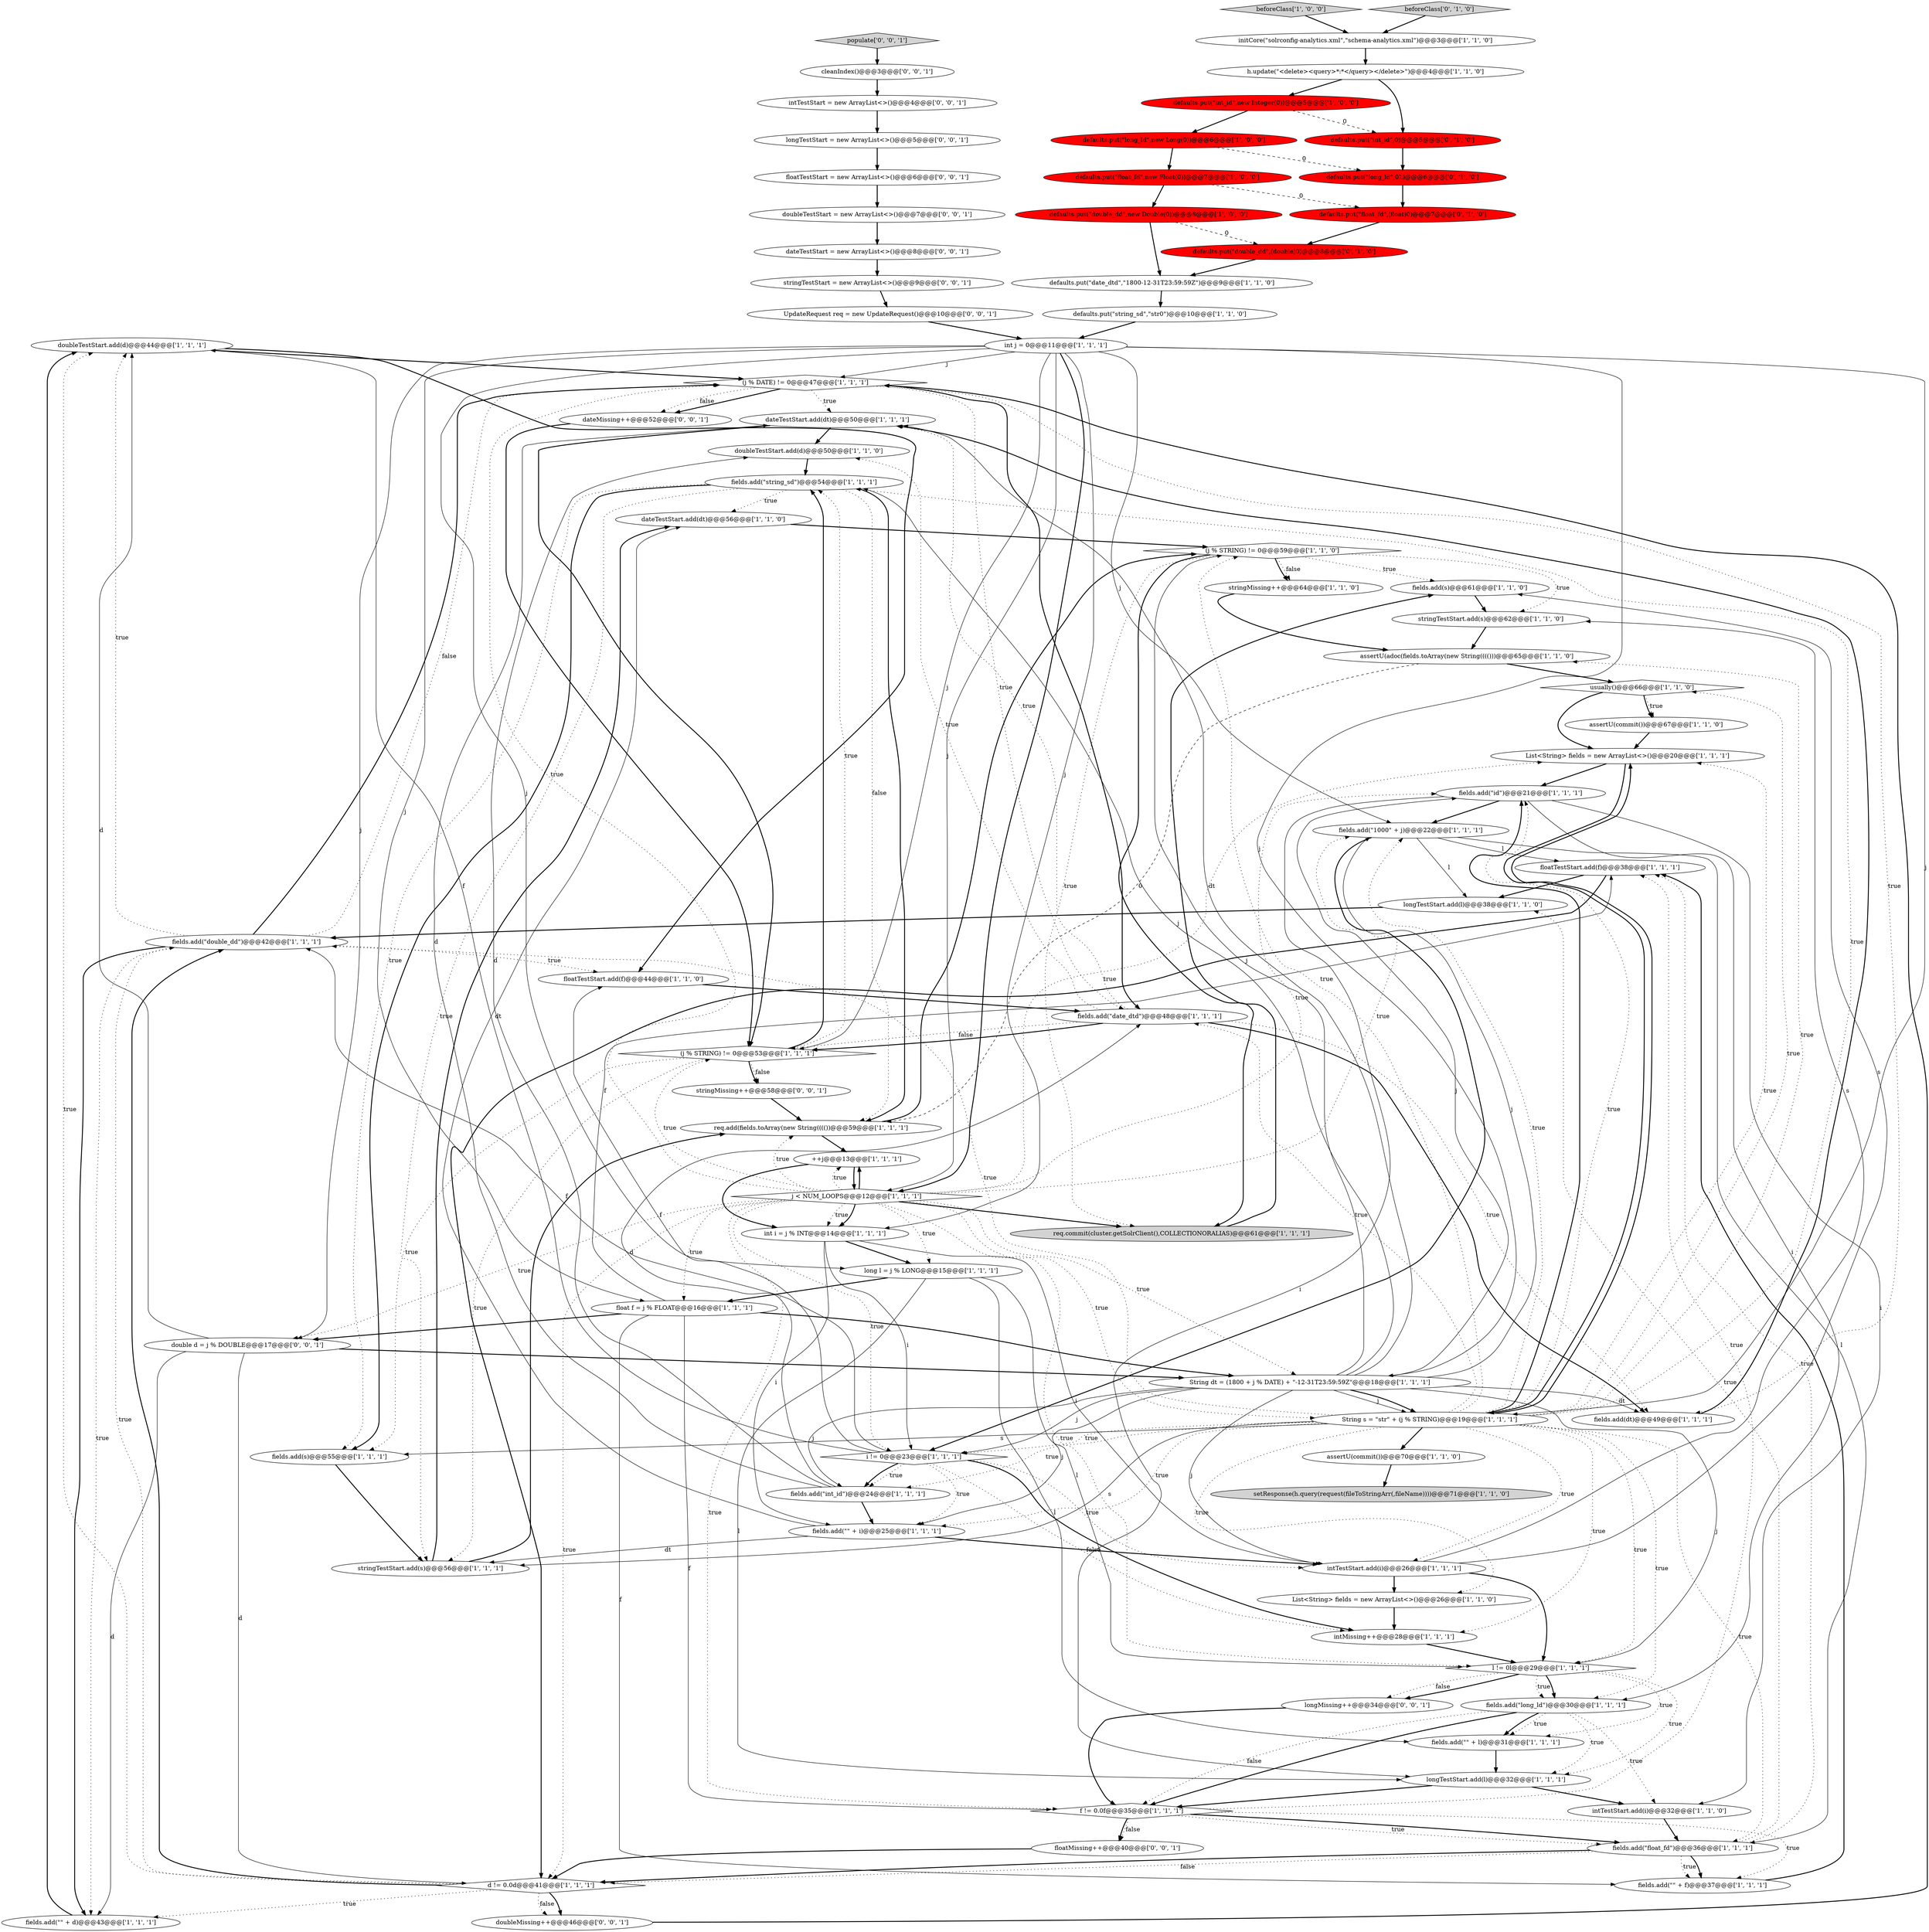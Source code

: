 digraph {
14 [style = filled, label = "doubleTestStart.add(d)@@@44@@@['1', '1', '1']", fillcolor = white, shape = ellipse image = "AAA0AAABBB1BBB"];
43 [style = filled, label = "intTestStart.add(i)@@@26@@@['1', '1', '1']", fillcolor = white, shape = ellipse image = "AAA0AAABBB1BBB"];
10 [style = filled, label = "h.update(\"<delete><query>*:*</query></delete>\")@@@4@@@['1', '1', '0']", fillcolor = white, shape = ellipse image = "AAA0AAABBB1BBB"];
79 [style = filled, label = "floatMissing++@@@40@@@['0', '0', '1']", fillcolor = white, shape = ellipse image = "AAA0AAABBB3BBB"];
4 [style = filled, label = "assertU(adoc(fields.toArray(new String(((()))@@@65@@@['1', '1', '0']", fillcolor = white, shape = ellipse image = "AAA0AAABBB1BBB"];
75 [style = filled, label = "intTestStart = new ArrayList<>()@@@4@@@['0', '0', '1']", fillcolor = white, shape = ellipse image = "AAA0AAABBB3BBB"];
24 [style = filled, label = "doubleTestStart.add(d)@@@50@@@['1', '1', '0']", fillcolor = white, shape = ellipse image = "AAA0AAABBB1BBB"];
51 [style = filled, label = "floatTestStart.add(f)@@@38@@@['1', '1', '1']", fillcolor = white, shape = ellipse image = "AAA0AAABBB1BBB"];
35 [style = filled, label = "fields.add(\"\" + i)@@@25@@@['1', '1', '1']", fillcolor = white, shape = ellipse image = "AAA0AAABBB1BBB"];
74 [style = filled, label = "cleanIndex()@@@3@@@['0', '0', '1']", fillcolor = white, shape = ellipse image = "AAA0AAABBB3BBB"];
31 [style = filled, label = "dateTestStart.add(dt)@@@56@@@['1', '1', '0']", fillcolor = white, shape = ellipse image = "AAA0AAABBB1BBB"];
34 [style = filled, label = "String dt = (1800 + j % DATE) + \"-12-31T23:59:59Z\"@@@18@@@['1', '1', '1']", fillcolor = white, shape = ellipse image = "AAA0AAABBB1BBB"];
58 [style = filled, label = "assertU(commit())@@@67@@@['1', '1', '0']", fillcolor = white, shape = ellipse image = "AAA0AAABBB1BBB"];
68 [style = filled, label = "dateTestStart = new ArrayList<>()@@@8@@@['0', '0', '1']", fillcolor = white, shape = ellipse image = "AAA0AAABBB3BBB"];
71 [style = filled, label = "stringMissing++@@@58@@@['0', '0', '1']", fillcolor = white, shape = ellipse image = "AAA0AAABBB3BBB"];
26 [style = filled, label = "usually()@@@66@@@['1', '1', '0']", fillcolor = white, shape = diamond image = "AAA0AAABBB1BBB"];
37 [style = filled, label = "defaults.put(\"int_id\",new Integer(0))@@@5@@@['1', '0', '0']", fillcolor = red, shape = ellipse image = "AAA1AAABBB1BBB"];
2 [style = filled, label = "fields.add(\"1000\" + j)@@@22@@@['1', '1', '1']", fillcolor = white, shape = ellipse image = "AAA0AAABBB1BBB"];
72 [style = filled, label = "longMissing++@@@34@@@['0', '0', '1']", fillcolor = white, shape = ellipse image = "AAA0AAABBB3BBB"];
78 [style = filled, label = "floatTestStart = new ArrayList<>()@@@6@@@['0', '0', '1']", fillcolor = white, shape = ellipse image = "AAA0AAABBB3BBB"];
20 [style = filled, label = "longTestStart.add(l)@@@38@@@['1', '1', '0']", fillcolor = white, shape = ellipse image = "AAA0AAABBB1BBB"];
48 [style = filled, label = "d != 0.0d@@@41@@@['1', '1', '1']", fillcolor = white, shape = diamond image = "AAA0AAABBB1BBB"];
67 [style = filled, label = "UpdateRequest req = new UpdateRequest()@@@10@@@['0', '0', '1']", fillcolor = white, shape = ellipse image = "AAA0AAABBB3BBB"];
66 [style = filled, label = "defaults.put(\"double_dd\",(double)0)@@@8@@@['0', '1', '0']", fillcolor = red, shape = ellipse image = "AAA1AAABBB2BBB"];
17 [style = filled, label = "defaults.put(\"string_sd\",\"str0\")@@@10@@@['1', '1', '0']", fillcolor = white, shape = ellipse image = "AAA0AAABBB1BBB"];
59 [style = filled, label = "fields.add(s)@@@55@@@['1', '1', '1']", fillcolor = white, shape = ellipse image = "AAA0AAABBB1BBB"];
81 [style = filled, label = "double d = j % DOUBLE@@@17@@@['0', '0', '1']", fillcolor = white, shape = ellipse image = "AAA0AAABBB3BBB"];
45 [style = filled, label = "defaults.put(\"double_dd\",new Double(0))@@@8@@@['1', '0', '0']", fillcolor = red, shape = ellipse image = "AAA1AAABBB1BBB"];
40 [style = filled, label = "fields.add(\"\" + d)@@@43@@@['1', '1', '1']", fillcolor = white, shape = ellipse image = "AAA0AAABBB1BBB"];
33 [style = filled, label = "(j % DATE) != 0@@@47@@@['1', '1', '1']", fillcolor = white, shape = diamond image = "AAA0AAABBB1BBB"];
8 [style = filled, label = "j < NUM_LOOPS@@@12@@@['1', '1', '1']", fillcolor = white, shape = diamond image = "AAA0AAABBB1BBB"];
46 [style = filled, label = "f != 0.0f@@@35@@@['1', '1', '1']", fillcolor = white, shape = diamond image = "AAA0AAABBB1BBB"];
9 [style = filled, label = "intMissing++@@@28@@@['1', '1', '1']", fillcolor = white, shape = ellipse image = "AAA0AAABBB1BBB"];
13 [style = filled, label = "fields.add(s)@@@61@@@['1', '1', '0']", fillcolor = white, shape = ellipse image = "AAA0AAABBB1BBB"];
12 [style = filled, label = "fields.add(\"int_id\")@@@24@@@['1', '1', '1']", fillcolor = white, shape = ellipse image = "AAA0AAABBB1BBB"];
3 [style = filled, label = "int j = 0@@@11@@@['1', '1', '1']", fillcolor = white, shape = ellipse image = "AAA0AAABBB1BBB"];
29 [style = filled, label = "dateTestStart.add(dt)@@@50@@@['1', '1', '1']", fillcolor = white, shape = ellipse image = "AAA0AAABBB1BBB"];
53 [style = filled, label = "fields.add(\"id\")@@@21@@@['1', '1', '1']", fillcolor = white, shape = ellipse image = "AAA0AAABBB1BBB"];
61 [style = filled, label = "defaults.put(\"date_dtd\",\"1800-12-31T23:59:59Z\")@@@9@@@['1', '1', '0']", fillcolor = white, shape = ellipse image = "AAA0AAABBB1BBB"];
0 [style = filled, label = "List<String> fields = new ArrayList<>()@@@26@@@['1', '1', '0']", fillcolor = white, shape = ellipse image = "AAA0AAABBB1BBB"];
39 [style = filled, label = "longTestStart.add(l)@@@32@@@['1', '1', '1']", fillcolor = white, shape = ellipse image = "AAA0AAABBB1BBB"];
18 [style = filled, label = "long l = j % LONG@@@15@@@['1', '1', '1']", fillcolor = white, shape = ellipse image = "AAA0AAABBB1BBB"];
56 [style = filled, label = "stringMissing++@@@64@@@['1', '1', '0']", fillcolor = white, shape = ellipse image = "AAA0AAABBB1BBB"];
77 [style = filled, label = "longTestStart = new ArrayList<>()@@@5@@@['0', '0', '1']", fillcolor = white, shape = ellipse image = "AAA0AAABBB3BBB"];
32 [style = filled, label = "req.add(fields.toArray(new String(((())@@@59@@@['1', '1', '1']", fillcolor = white, shape = ellipse image = "AAA0AAABBB1BBB"];
1 [style = filled, label = "defaults.put(\"long_ld\",new Long(0))@@@6@@@['1', '0', '0']", fillcolor = red, shape = ellipse image = "AAA1AAABBB1BBB"];
65 [style = filled, label = "defaults.put(\"long_ld\",0L)@@@6@@@['0', '1', '0']", fillcolor = red, shape = ellipse image = "AAA1AAABBB2BBB"];
21 [style = filled, label = "initCore(\"solrconfig-analytics.xml\",\"schema-analytics.xml\")@@@3@@@['1', '1', '0']", fillcolor = white, shape = ellipse image = "AAA0AAABBB1BBB"];
27 [style = filled, label = "(j % STRING) != 0@@@59@@@['1', '1', '0']", fillcolor = white, shape = diamond image = "AAA0AAABBB1BBB"];
36 [style = filled, label = "fields.add(\"long_ld\")@@@30@@@['1', '1', '1']", fillcolor = white, shape = ellipse image = "AAA0AAABBB1BBB"];
50 [style = filled, label = "l != 0l@@@29@@@['1', '1', '1']", fillcolor = white, shape = diamond image = "AAA0AAABBB1BBB"];
70 [style = filled, label = "populate['0', '0', '1']", fillcolor = lightgray, shape = diamond image = "AAA0AAABBB3BBB"];
30 [style = filled, label = "fields.add(\"double_dd\")@@@42@@@['1', '1', '1']", fillcolor = white, shape = ellipse image = "AAA0AAABBB1BBB"];
49 [style = filled, label = "stringTestStart.add(s)@@@56@@@['1', '1', '1']", fillcolor = white, shape = ellipse image = "AAA0AAABBB1BBB"];
25 [style = filled, label = "String s = \"str\" + (j % STRING)@@@19@@@['1', '1', '1']", fillcolor = white, shape = ellipse image = "AAA0AAABBB1BBB"];
19 [style = filled, label = "(j % STRING) != 0@@@53@@@['1', '1', '1']", fillcolor = white, shape = diamond image = "AAA0AAABBB1BBB"];
52 [style = filled, label = "fields.add(dt)@@@49@@@['1', '1', '1']", fillcolor = white, shape = ellipse image = "AAA0AAABBB1BBB"];
57 [style = filled, label = "beforeClass['1', '0', '0']", fillcolor = lightgray, shape = diamond image = "AAA0AAABBB1BBB"];
62 [style = filled, label = "beforeClass['0', '1', '0']", fillcolor = lightgray, shape = diamond image = "AAA0AAABBB2BBB"];
38 [style = filled, label = "req.commit(cluster.getSolrClient(),COLLECTIONORALIAS)@@@61@@@['1', '1', '1']", fillcolor = lightgray, shape = ellipse image = "AAA0AAABBB1BBB"];
63 [style = filled, label = "defaults.put(\"int_id\",0)@@@5@@@['0', '1', '0']", fillcolor = red, shape = ellipse image = "AAA1AAABBB2BBB"];
22 [style = filled, label = "intTestStart.add(i)@@@32@@@['1', '1', '0']", fillcolor = white, shape = ellipse image = "AAA0AAABBB1BBB"];
28 [style = filled, label = "int i = j % INT@@@14@@@['1', '1', '1']", fillcolor = white, shape = ellipse image = "AAA0AAABBB1BBB"];
44 [style = filled, label = "setResponse(h.query(request(fileToStringArr(,fileName))))@@@71@@@['1', '1', '0']", fillcolor = lightgray, shape = ellipse image = "AAA0AAABBB1BBB"];
55 [style = filled, label = "fields.add(\"date_dtd\")@@@48@@@['1', '1', '1']", fillcolor = white, shape = ellipse image = "AAA0AAABBB1BBB"];
69 [style = filled, label = "doubleTestStart = new ArrayList<>()@@@7@@@['0', '0', '1']", fillcolor = white, shape = ellipse image = "AAA0AAABBB3BBB"];
47 [style = filled, label = "i != 0@@@23@@@['1', '1', '1']", fillcolor = white, shape = diamond image = "AAA0AAABBB1BBB"];
76 [style = filled, label = "dateMissing++@@@52@@@['0', '0', '1']", fillcolor = white, shape = ellipse image = "AAA0AAABBB3BBB"];
7 [style = filled, label = "fields.add(\"\" + l)@@@31@@@['1', '1', '1']", fillcolor = white, shape = ellipse image = "AAA0AAABBB1BBB"];
54 [style = filled, label = "fields.add(\"float_fd\")@@@36@@@['1', '1', '1']", fillcolor = white, shape = ellipse image = "AAA0AAABBB1BBB"];
5 [style = filled, label = "assertU(commit())@@@70@@@['1', '1', '0']", fillcolor = white, shape = ellipse image = "AAA0AAABBB1BBB"];
16 [style = filled, label = "List<String> fields = new ArrayList<>()@@@20@@@['1', '1', '1']", fillcolor = white, shape = ellipse image = "AAA0AAABBB1BBB"];
73 [style = filled, label = "stringTestStart = new ArrayList<>()@@@9@@@['0', '0', '1']", fillcolor = white, shape = ellipse image = "AAA0AAABBB3BBB"];
60 [style = filled, label = "defaults.put(\"float_fd\",new Float(0))@@@7@@@['1', '0', '0']", fillcolor = red, shape = ellipse image = "AAA1AAABBB1BBB"];
80 [style = filled, label = "doubleMissing++@@@46@@@['0', '0', '1']", fillcolor = white, shape = ellipse image = "AAA0AAABBB3BBB"];
64 [style = filled, label = "defaults.put(\"float_fd\",(float)0)@@@7@@@['0', '1', '0']", fillcolor = red, shape = ellipse image = "AAA1AAABBB2BBB"];
6 [style = filled, label = "stringTestStart.add(s)@@@62@@@['1', '1', '0']", fillcolor = white, shape = ellipse image = "AAA0AAABBB1BBB"];
15 [style = filled, label = "floatTestStart.add(f)@@@44@@@['1', '1', '0']", fillcolor = white, shape = ellipse image = "AAA0AAABBB1BBB"];
23 [style = filled, label = "++j@@@13@@@['1', '1', '1']", fillcolor = white, shape = ellipse image = "AAA0AAABBB1BBB"];
42 [style = filled, label = "fields.add(\"string_sd\")@@@54@@@['1', '1', '1']", fillcolor = white, shape = ellipse image = "AAA0AAABBB1BBB"];
11 [style = filled, label = "float f = j % FLOAT@@@16@@@['1', '1', '1']", fillcolor = white, shape = ellipse image = "AAA0AAABBB1BBB"];
41 [style = filled, label = "fields.add(\"\" + f)@@@37@@@['1', '1', '1']", fillcolor = white, shape = ellipse image = "AAA0AAABBB1BBB"];
9->50 [style = bold, label=""];
47->9 [style = bold, label=""];
21->10 [style = bold, label=""];
15->55 [style = bold, label=""];
8->28 [style = dotted, label="true"];
27->38 [style = bold, label=""];
59->49 [style = bold, label=""];
42->32 [style = dotted, label="false"];
32->23 [style = bold, label=""];
3->19 [style = solid, label="j"];
8->48 [style = dotted, label="true"];
34->27 [style = solid, label="j"];
35->49 [style = solid, label="dt"];
3->81 [style = solid, label="j"];
25->4 [style = dotted, label="true"];
25->35 [style = dotted, label="true"];
8->16 [style = dotted, label="true"];
25->53 [style = bold, label=""];
48->14 [style = dotted, label="true"];
12->24 [style = solid, label="d"];
69->68 [style = bold, label=""];
35->43 [style = bold, label=""];
53->39 [style = solid, label="i"];
3->34 [style = solid, label="j"];
54->41 [style = dotted, label="true"];
34->52 [style = solid, label="dt"];
19->71 [style = bold, label=""];
68->73 [style = bold, label=""];
34->12 [style = solid, label="j"];
47->14 [style = solid, label="f"];
53->36 [style = solid, label="i"];
23->28 [style = bold, label=""];
54->51 [style = dotted, label="true"];
80->33 [style = bold, label=""];
51->48 [style = bold, label=""];
45->61 [style = bold, label=""];
2->20 [style = solid, label="l"];
36->39 [style = dotted, label="true"];
46->54 [style = bold, label=""];
54->48 [style = dotted, label="false"];
25->50 [style = dotted, label="true"];
55->19 [style = dotted, label="false"];
25->47 [style = dotted, label="true"];
30->40 [style = bold, label=""];
43->0 [style = bold, label=""];
75->77 [style = bold, label=""];
3->18 [style = solid, label="j"];
34->35 [style = solid, label="j"];
70->74 [style = bold, label=""];
25->59 [style = solid, label="s"];
26->58 [style = dotted, label="true"];
67->3 [style = bold, label=""];
30->33 [style = dotted, label="false"];
50->72 [style = dotted, label="false"];
3->28 [style = solid, label="j"];
8->81 [style = dotted, label="true"];
79->48 [style = bold, label=""];
18->39 [style = solid, label="l"];
19->42 [style = bold, label=""];
8->28 [style = bold, label=""];
50->7 [style = dotted, label="true"];
28->18 [style = bold, label=""];
73->67 [style = bold, label=""];
2->54 [style = solid, label="l"];
8->23 [style = bold, label=""];
58->16 [style = bold, label=""];
8->46 [style = dotted, label="true"];
19->71 [style = dotted, label="false"];
37->1 [style = bold, label=""];
47->12 [style = dotted, label="true"];
18->11 [style = bold, label=""];
47->15 [style = solid, label="f"];
33->55 [style = dotted, label="true"];
25->12 [style = dotted, label="true"];
8->23 [style = dotted, label="true"];
1->65 [style = dashed, label="0"];
60->64 [style = dashed, label="0"];
12->35 [style = bold, label=""];
54->41 [style = bold, label=""];
50->36 [style = dotted, label="true"];
23->8 [style = bold, label=""];
25->54 [style = dotted, label="true"];
77->78 [style = bold, label=""];
3->8 [style = solid, label="j"];
8->38 [style = bold, label=""];
81->48 [style = solid, label="d"];
8->34 [style = dotted, label="true"];
27->56 [style = bold, label=""];
39->22 [style = bold, label=""];
49->32 [style = bold, label=""];
47->43 [style = dotted, label="true"];
26->16 [style = bold, label=""];
6->4 [style = bold, label=""];
36->46 [style = bold, label=""];
36->7 [style = dotted, label="true"];
8->50 [style = dotted, label="true"];
31->27 [style = bold, label=""];
25->42 [style = dotted, label="true"];
48->80 [style = bold, label=""];
49->31 [style = bold, label=""];
57->21 [style = bold, label=""];
8->33 [style = dotted, label="true"];
46->54 [style = dotted, label="true"];
48->30 [style = dotted, label="true"];
71->32 [style = bold, label=""];
64->66 [style = bold, label=""];
42->32 [style = bold, label=""];
8->18 [style = dotted, label="true"];
66->61 [style = bold, label=""];
14->15 [style = bold, label=""];
22->54 [style = bold, label=""];
50->72 [style = bold, label=""];
34->42 [style = solid, label="j"];
47->9 [style = dotted, label="false"];
25->55 [style = dotted, label="true"];
3->33 [style = solid, label="j"];
55->19 [style = bold, label=""];
25->53 [style = dotted, label="true"];
25->26 [style = dotted, label="true"];
28->43 [style = solid, label="i"];
8->19 [style = dotted, label="true"];
46->79 [style = dotted, label="false"];
74->75 [style = bold, label=""];
81->14 [style = solid, label="d"];
35->31 [style = solid, label="dt"];
8->25 [style = dotted, label="true"];
34->53 [style = solid, label="j"];
81->34 [style = bold, label=""];
42->59 [style = dotted, label="true"];
48->80 [style = dotted, label="false"];
39->46 [style = bold, label=""];
63->65 [style = bold, label=""];
33->52 [style = dotted, label="true"];
30->33 [style = bold, label=""];
36->22 [style = dotted, label="true"];
28->35 [style = solid, label="i"];
8->2 [style = dotted, label="true"];
33->55 [style = bold, label=""];
19->59 [style = dotted, label="true"];
27->38 [style = dotted, label="true"];
32->27 [style = bold, label=""];
2->51 [style = solid, label="l"];
27->13 [style = dotted, label="true"];
48->40 [style = dotted, label="true"];
19->42 [style = dotted, label="true"];
25->16 [style = bold, label=""];
51->20 [style = bold, label=""];
33->76 [style = bold, label=""];
43->6 [style = solid, label="s"];
30->14 [style = dotted, label="true"];
12->29 [style = solid, label="d"];
18->50 [style = solid, label="l"];
11->46 [style = solid, label="f"];
50->39 [style = dotted, label="true"];
46->79 [style = bold, label=""];
55->29 [style = dotted, label="true"];
29->19 [style = bold, label=""];
42->49 [style = dotted, label="true"];
46->51 [style = dotted, label="true"];
5->44 [style = bold, label=""];
7->39 [style = bold, label=""];
3->8 [style = bold, label=""];
25->36 [style = dotted, label="true"];
33->76 [style = dotted, label="false"];
17->3 [style = bold, label=""];
33->29 [style = dotted, label="true"];
40->14 [style = bold, label=""];
28->47 [style = solid, label="i"];
25->43 [style = dotted, label="true"];
25->5 [style = bold, label=""];
8->11 [style = dotted, label="true"];
76->19 [style = bold, label=""];
55->52 [style = bold, label=""];
13->6 [style = bold, label=""];
48->30 [style = bold, label=""];
34->47 [style = solid, label="j"];
25->2 [style = dotted, label="true"];
42->59 [style = bold, label=""];
2->47 [style = bold, label=""];
81->40 [style = solid, label="d"];
25->16 [style = dotted, label="true"];
1->60 [style = bold, label=""];
24->42 [style = bold, label=""];
10->37 [style = bold, label=""];
34->2 [style = solid, label="j"];
3->11 [style = solid, label="j"];
3->2 [style = solid, label="j"];
34->43 [style = solid, label="j"];
26->58 [style = bold, label=""];
0->9 [style = bold, label=""];
34->25 [style = solid, label="j"];
34->25 [style = bold, label=""];
12->55 [style = solid, label="d"];
43->50 [style = bold, label=""];
72->46 [style = bold, label=""];
47->12 [style = bold, label=""];
65->64 [style = bold, label=""];
34->29 [style = solid, label="dt"];
4->26 [style = bold, label=""];
10->63 [style = bold, label=""];
19->49 [style = dotted, label="true"];
54->48 [style = bold, label=""];
16->25 [style = bold, label=""];
25->0 [style = dotted, label="true"];
42->31 [style = dotted, label="true"];
43->13 [style = solid, label="s"];
46->41 [style = dotted, label="true"];
8->32 [style = dotted, label="true"];
11->41 [style = solid, label="f"];
16->53 [style = bold, label=""];
30->40 [style = dotted, label="true"];
37->63 [style = dashed, label="0"];
14->33 [style = bold, label=""];
53->2 [style = bold, label=""];
55->52 [style = dotted, label="true"];
27->56 [style = dotted, label="false"];
60->45 [style = bold, label=""];
4->32 [style = dashed, label="0"];
8->47 [style = dotted, label="true"];
56->4 [style = bold, label=""];
54->20 [style = dotted, label="true"];
11->34 [style = bold, label=""];
25->9 [style = dotted, label="true"];
45->66 [style = dashed, label="0"];
11->51 [style = solid, label="f"];
36->7 [style = bold, label=""];
41->51 [style = bold, label=""];
47->35 [style = dotted, label="true"];
50->36 [style = bold, label=""];
78->69 [style = bold, label=""];
34->50 [style = solid, label="j"];
55->24 [style = dotted, label="true"];
52->29 [style = bold, label=""];
47->30 [style = solid, label="f"];
8->53 [style = dotted, label="true"];
11->81 [style = bold, label=""];
27->6 [style = dotted, label="true"];
25->49 [style = solid, label="s"];
20->30 [style = bold, label=""];
29->24 [style = bold, label=""];
38->13 [style = bold, label=""];
25->30 [style = dotted, label="true"];
53->22 [style = solid, label="i"];
18->7 [style = solid, label="l"];
25->27 [style = dotted, label="true"];
36->46 [style = dotted, label="false"];
3->25 [style = solid, label="j"];
30->15 [style = dotted, label="true"];
62->21 [style = bold, label=""];
61->17 [style = bold, label=""];
}
